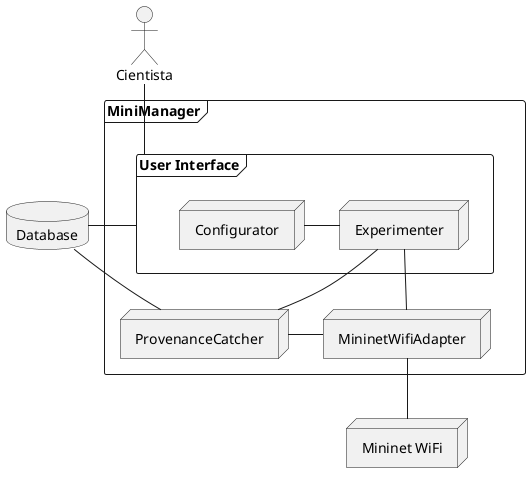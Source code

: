 @startuml Mininet Architecture

actor "Cientista" as cientist

frame MiniManager{
    frame "User Interface" as UI {
        node "Experimenter" as experimenter
        node "Configurator" as configurator
    }
    
    node "ProvenanceCatcher" as provenanceCatcher
    node "MininetWifiAdapter" as mininetWifiAdapter

}

database "Database" as db
node "Mininet WiFi" as mininetWiFi

UI -up- cientist
UI -left- db
experimenter -left- configurator
experimenter -- mininetWifiAdapter
mininetWifiAdapter -left- provenanceCatcher
provenanceCatcher -left- db
mininetWifiAdapter -down- mininetWiFi
experimenter -- provenanceCatcher
@enduml